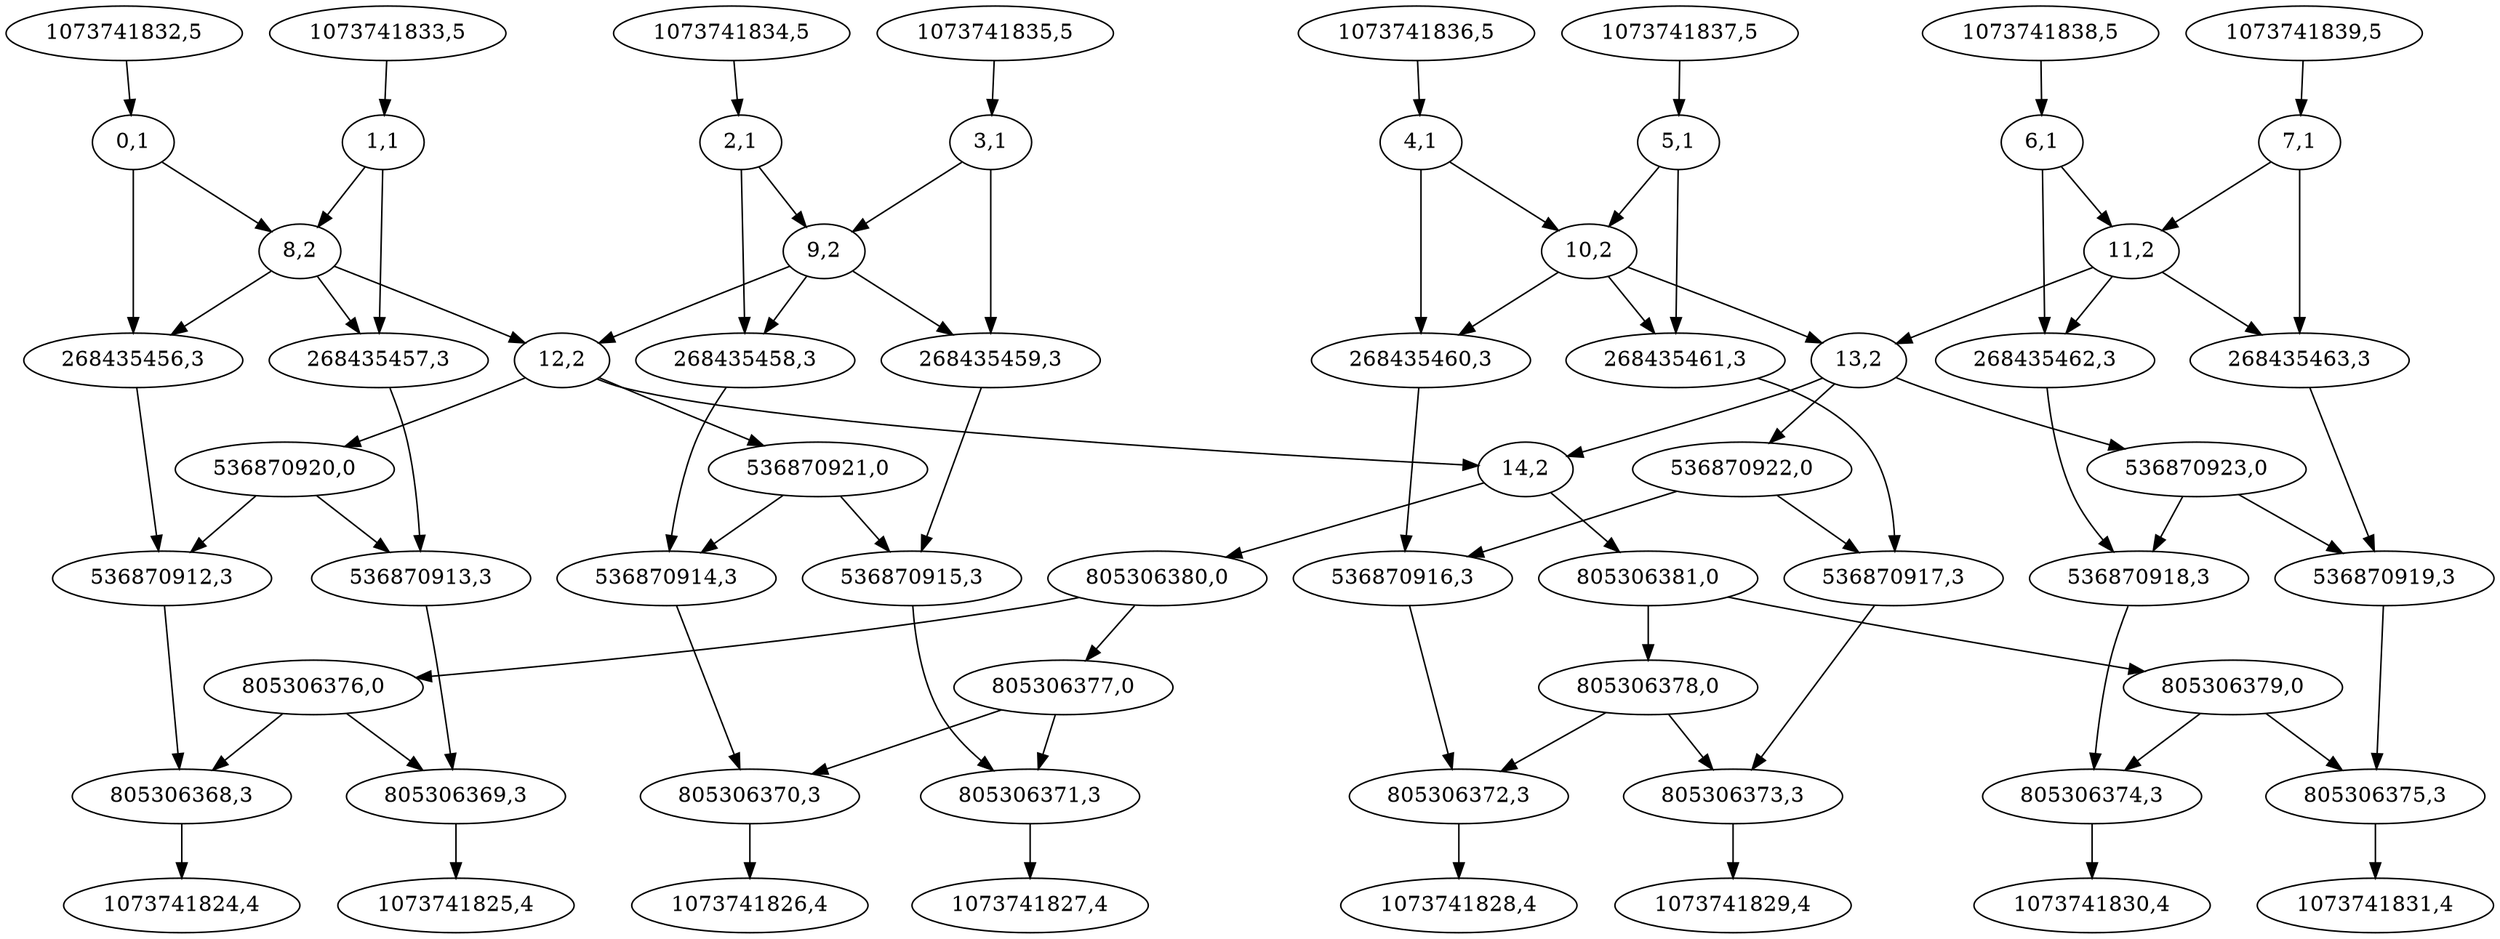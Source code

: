 digraph G {
0 [label="0,1"]
1073741832 -> 0
268435456 [label="268435456,3"]
8 -> 268435456
0 -> 268435456
536870912 [label="536870912,3"]
536870920 -> 536870912
268435456 -> 536870912
805306368 [label="805306368,3"]
805306376 -> 805306368
536870912 -> 805306368
1073741824 [label="1073741824,4"]
805306368 -> 1073741824
8 [label="8,2"]
0 -> 8
1 -> 8
536870920 [label="536870920,0"]
12 -> 536870920
805306376 [label="805306376,0"]
805306380 -> 805306376
12 [label="12,2"]
8 -> 12
9 -> 12
805306380 [label="805306380,0"]
14 -> 805306380
14 [label="14,2"]
12 -> 14
13 -> 14
1073741832 [label="1073741832,5"]
1 [label="1,1"]
1073741833 -> 1
268435457 [label="268435457,3"]
8 -> 268435457
1 -> 268435457
536870913 [label="536870913,3"]
536870920 -> 536870913
268435457 -> 536870913
805306369 [label="805306369,3"]
805306376 -> 805306369
536870913 -> 805306369
1073741825 [label="1073741825,4"]
805306369 -> 1073741825
1073741833 [label="1073741833,5"]
2 [label="2,1"]
1073741834 -> 2
268435458 [label="268435458,3"]
9 -> 268435458
2 -> 268435458
536870914 [label="536870914,3"]
536870921 -> 536870914
268435458 -> 536870914
805306370 [label="805306370,3"]
805306377 -> 805306370
536870914 -> 805306370
1073741826 [label="1073741826,4"]
805306370 -> 1073741826
9 [label="9,2"]
2 -> 9
3 -> 9
536870921 [label="536870921,0"]
12 -> 536870921
805306377 [label="805306377,0"]
805306380 -> 805306377
1073741834 [label="1073741834,5"]
3 [label="3,1"]
1073741835 -> 3
268435459 [label="268435459,3"]
9 -> 268435459
3 -> 268435459
536870915 [label="536870915,3"]
536870921 -> 536870915
268435459 -> 536870915
805306371 [label="805306371,3"]
805306377 -> 805306371
536870915 -> 805306371
1073741827 [label="1073741827,4"]
805306371 -> 1073741827
1073741835 [label="1073741835,5"]
4 [label="4,1"]
1073741836 -> 4
268435460 [label="268435460,3"]
10 -> 268435460
4 -> 268435460
536870916 [label="536870916,3"]
536870922 -> 536870916
268435460 -> 536870916
805306372 [label="805306372,3"]
805306378 -> 805306372
536870916 -> 805306372
1073741828 [label="1073741828,4"]
805306372 -> 1073741828
10 [label="10,2"]
4 -> 10
5 -> 10
536870922 [label="536870922,0"]
13 -> 536870922
805306378 [label="805306378,0"]
805306381 -> 805306378
13 [label="13,2"]
10 -> 13
11 -> 13
805306381 [label="805306381,0"]
14 -> 805306381
1073741836 [label="1073741836,5"]
5 [label="5,1"]
1073741837 -> 5
268435461 [label="268435461,3"]
10 -> 268435461
5 -> 268435461
536870917 [label="536870917,3"]
536870922 -> 536870917
268435461 -> 536870917
805306373 [label="805306373,3"]
805306378 -> 805306373
536870917 -> 805306373
1073741829 [label="1073741829,4"]
805306373 -> 1073741829
1073741837 [label="1073741837,5"]
6 [label="6,1"]
1073741838 -> 6
268435462 [label="268435462,3"]
11 -> 268435462
6 -> 268435462
536870918 [label="536870918,3"]
536870923 -> 536870918
268435462 -> 536870918
805306374 [label="805306374,3"]
805306379 -> 805306374
536870918 -> 805306374
1073741830 [label="1073741830,4"]
805306374 -> 1073741830
11 [label="11,2"]
6 -> 11
7 -> 11
536870923 [label="536870923,0"]
13 -> 536870923
805306379 [label="805306379,0"]
805306381 -> 805306379
1073741838 [label="1073741838,5"]
7 [label="7,1"]
1073741839 -> 7
268435463 [label="268435463,3"]
11 -> 268435463
7 -> 268435463
536870919 [label="536870919,3"]
536870923 -> 536870919
268435463 -> 536870919
805306375 [label="805306375,3"]
805306379 -> 805306375
536870919 -> 805306375
1073741831 [label="1073741831,4"]
805306375 -> 1073741831
1073741839 [label="1073741839,5"]
}
